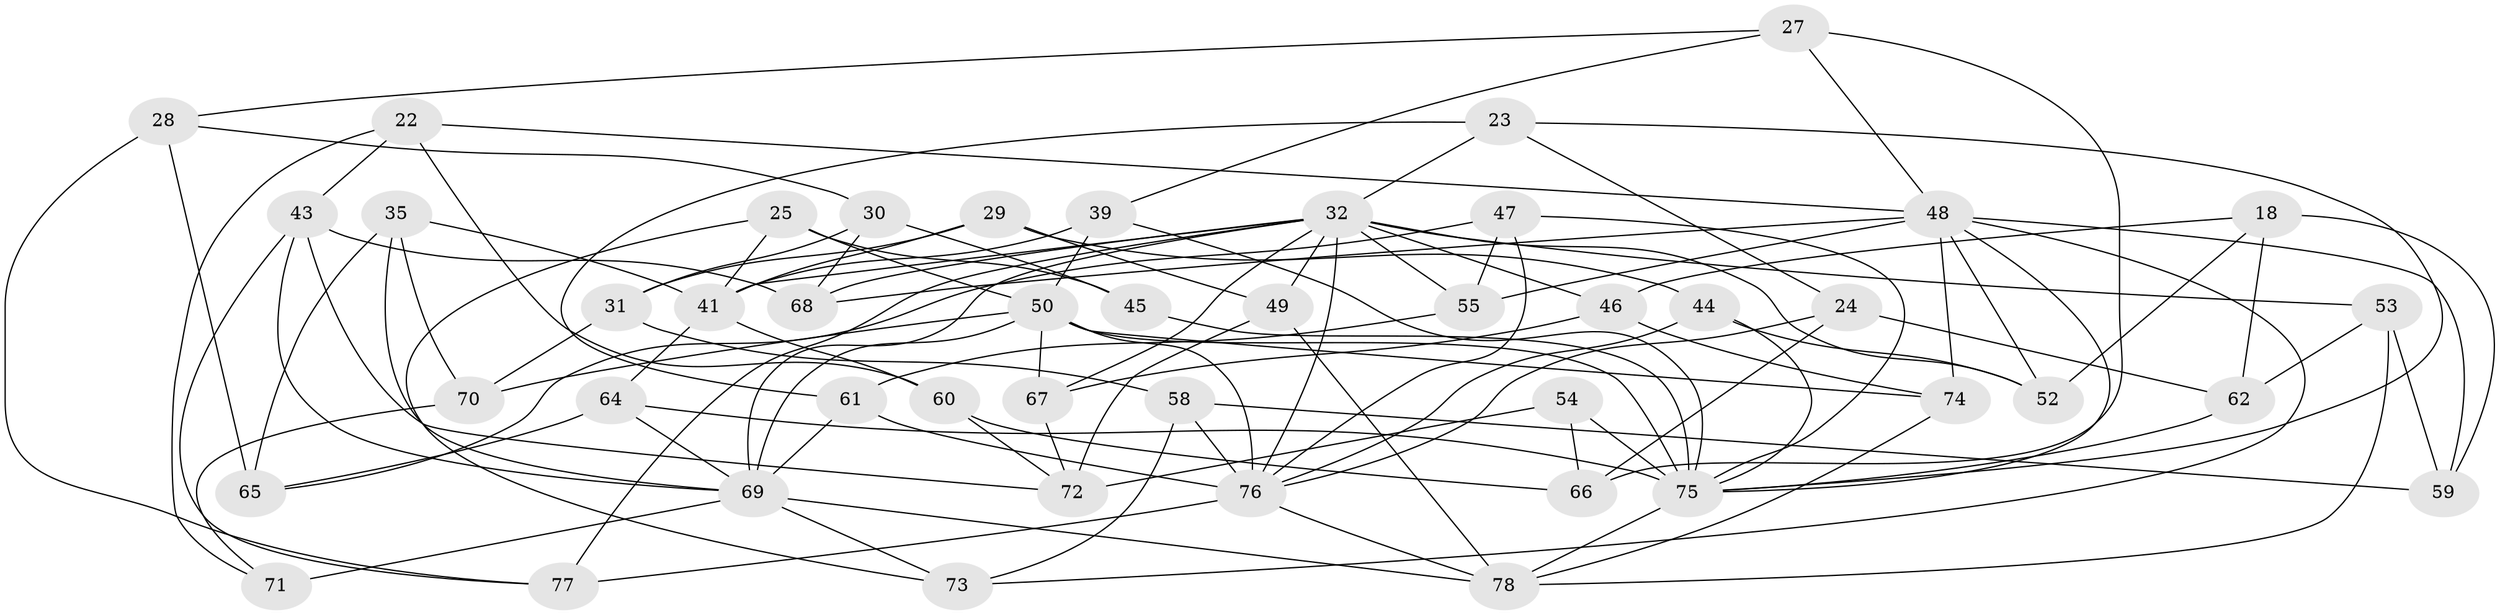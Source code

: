 // original degree distribution, {4: 1.0}
// Generated by graph-tools (version 1.1) at 2025/01/03/04/25 22:01:58]
// undirected, 46 vertices, 111 edges
graph export_dot {
graph [start="1"]
  node [color=gray90,style=filled];
  18;
  22;
  23;
  24;
  25 [super="+3"];
  27;
  28;
  29;
  30;
  31;
  32 [super="+11+26+12+17"];
  35;
  39;
  41 [super="+6+21"];
  43 [super="+40"];
  44;
  45 [super="+33"];
  46;
  47;
  48 [super="+1+19+15"];
  49;
  50 [super="+16"];
  52;
  53;
  54;
  55;
  58;
  59;
  60;
  61;
  62;
  64 [super="+10"];
  65;
  66;
  67;
  68 [super="+36"];
  69 [super="+5+7+57"];
  70;
  71;
  72 [super="+34"];
  73;
  74;
  75 [super="+8+63+56"];
  76 [super="+37"];
  77;
  78 [super="+51+38"];
  18 -- 52;
  18 -- 62;
  18 -- 59;
  18 -- 46;
  22 -- 48;
  22 -- 60;
  22 -- 71;
  22 -- 43;
  23 -- 61;
  23 -- 24;
  23 -- 75;
  23 -- 32;
  24 -- 66;
  24 -- 62;
  24 -- 76;
  25 -- 73;
  25 -- 50 [weight=2];
  25 -- 45 [weight=2];
  25 -- 41;
  27 -- 66;
  27 -- 39;
  27 -- 28;
  27 -- 48;
  28 -- 30;
  28 -- 65;
  28 -- 77;
  29 -- 44;
  29 -- 31;
  29 -- 49;
  29 -- 41;
  30 -- 31;
  30 -- 45;
  30 -- 68;
  31 -- 70;
  31 -- 58;
  32 -- 46;
  32 -- 68;
  32 -- 77;
  32 -- 49;
  32 -- 53;
  32 -- 41;
  32 -- 69;
  32 -- 55;
  32 -- 67;
  32 -- 52;
  32 -- 76;
  35 -- 69;
  35 -- 65;
  35 -- 70;
  35 -- 41;
  39 -- 75;
  39 -- 50;
  39 -- 41;
  41 -- 60;
  41 -- 64 [weight=2];
  43 -- 69;
  43 -- 68 [weight=2];
  43 -- 72;
  43 -- 77;
  44 -- 52;
  44 -- 76;
  44 -- 75;
  45 -- 75 [weight=3];
  46 -- 67;
  46 -- 74;
  47 -- 55;
  47 -- 65;
  47 -- 76;
  47 -- 75;
  48 -- 55;
  48 -- 73;
  48 -- 74;
  48 -- 59;
  48 -- 52;
  48 -- 68 [weight=2];
  48 -- 75;
  49 -- 78;
  49 -- 72;
  50 -- 67;
  50 -- 70;
  50 -- 74;
  50 -- 76 [weight=2];
  50 -- 69;
  50 -- 75;
  53 -- 62;
  53 -- 59;
  53 -- 78;
  54 -- 72 [weight=2];
  54 -- 66;
  54 -- 75;
  55 -- 61;
  58 -- 73;
  58 -- 76;
  58 -- 59;
  60 -- 66;
  60 -- 72;
  61 -- 76;
  61 -- 69;
  62 -- 75;
  64 -- 65;
  64 -- 69 [weight=2];
  64 -- 75;
  67 -- 72;
  69 -- 73;
  69 -- 71 [weight=2];
  69 -- 78 [weight=2];
  70 -- 71;
  74 -- 78;
  75 -- 78 [weight=2];
  76 -- 77;
  76 -- 78;
}
